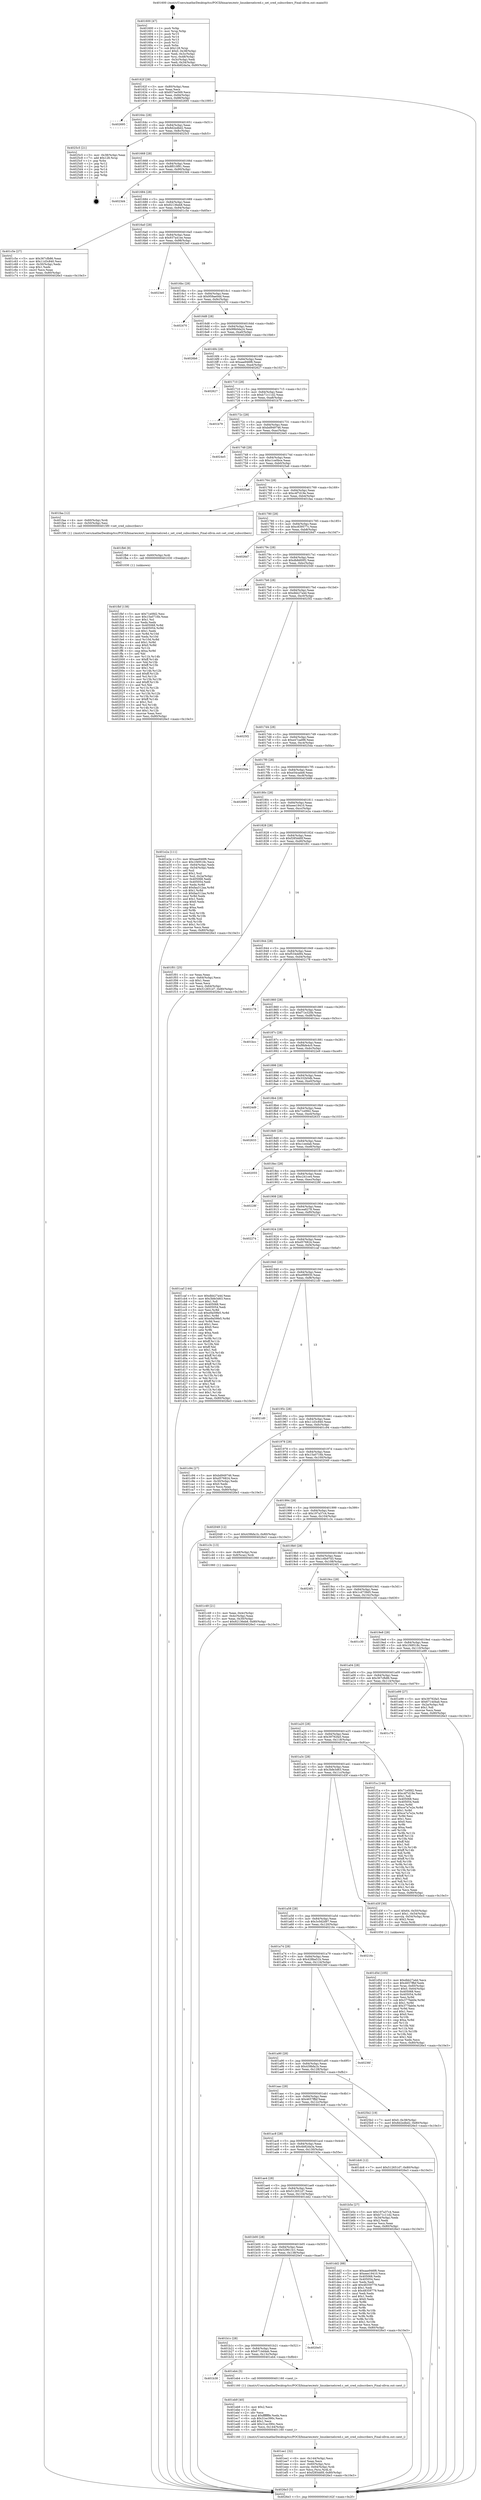 digraph "0x401600" {
  label = "0x401600 (/mnt/c/Users/mathe/Desktop/tcc/POCII/binaries/extr_linuxkernelcred.c_set_cred_subscribers_Final-ollvm.out::main(0))"
  labelloc = "t"
  node[shape=record]

  Entry [label="",width=0.3,height=0.3,shape=circle,fillcolor=black,style=filled]
  "0x40162f" [label="{
     0x40162f [29]\l
     | [instrs]\l
     &nbsp;&nbsp;0x40162f \<+3\>: mov -0x80(%rbp),%eax\l
     &nbsp;&nbsp;0x401632 \<+2\>: mov %eax,%ecx\l
     &nbsp;&nbsp;0x401634 \<+6\>: sub $0x837ee569,%ecx\l
     &nbsp;&nbsp;0x40163a \<+6\>: mov %eax,-0x84(%rbp)\l
     &nbsp;&nbsp;0x401640 \<+6\>: mov %ecx,-0x88(%rbp)\l
     &nbsp;&nbsp;0x401646 \<+6\>: je 0000000000402695 \<main+0x1095\>\l
  }"]
  "0x402695" [label="{
     0x402695\l
  }", style=dashed]
  "0x40164c" [label="{
     0x40164c [28]\l
     | [instrs]\l
     &nbsp;&nbsp;0x40164c \<+5\>: jmp 0000000000401651 \<main+0x51\>\l
     &nbsp;&nbsp;0x401651 \<+6\>: mov -0x84(%rbp),%eax\l
     &nbsp;&nbsp;0x401657 \<+5\>: sub $0x8d2edbd2,%eax\l
     &nbsp;&nbsp;0x40165c \<+6\>: mov %eax,-0x8c(%rbp)\l
     &nbsp;&nbsp;0x401662 \<+6\>: je 00000000004025c5 \<main+0xfc5\>\l
  }"]
  Exit [label="",width=0.3,height=0.3,shape=circle,fillcolor=black,style=filled,peripheries=2]
  "0x4025c5" [label="{
     0x4025c5 [21]\l
     | [instrs]\l
     &nbsp;&nbsp;0x4025c5 \<+3\>: mov -0x38(%rbp),%eax\l
     &nbsp;&nbsp;0x4025c8 \<+7\>: add $0x128,%rsp\l
     &nbsp;&nbsp;0x4025cf \<+1\>: pop %rbx\l
     &nbsp;&nbsp;0x4025d0 \<+2\>: pop %r12\l
     &nbsp;&nbsp;0x4025d2 \<+2\>: pop %r13\l
     &nbsp;&nbsp;0x4025d4 \<+2\>: pop %r14\l
     &nbsp;&nbsp;0x4025d6 \<+2\>: pop %r15\l
     &nbsp;&nbsp;0x4025d8 \<+1\>: pop %rbp\l
     &nbsp;&nbsp;0x4025d9 \<+1\>: ret\l
  }"]
  "0x401668" [label="{
     0x401668 [28]\l
     | [instrs]\l
     &nbsp;&nbsp;0x401668 \<+5\>: jmp 000000000040166d \<main+0x6d\>\l
     &nbsp;&nbsp;0x40166d \<+6\>: mov -0x84(%rbp),%eax\l
     &nbsp;&nbsp;0x401673 \<+5\>: sub $0x8f010f91,%eax\l
     &nbsp;&nbsp;0x401678 \<+6\>: mov %eax,-0x90(%rbp)\l
     &nbsp;&nbsp;0x40167e \<+6\>: je 00000000004023d4 \<main+0xdd4\>\l
  }"]
  "0x401fbf" [label="{
     0x401fbf [138]\l
     | [instrs]\l
     &nbsp;&nbsp;0x401fbf \<+5\>: mov $0x71e0fd2,%esi\l
     &nbsp;&nbsp;0x401fc4 \<+5\>: mov $0x15a0716b,%eax\l
     &nbsp;&nbsp;0x401fc9 \<+2\>: mov $0x1,%cl\l
     &nbsp;&nbsp;0x401fcb \<+2\>: xor %edx,%edx\l
     &nbsp;&nbsp;0x401fcd \<+8\>: mov 0x405068,%r8d\l
     &nbsp;&nbsp;0x401fd5 \<+8\>: mov 0x405054,%r9d\l
     &nbsp;&nbsp;0x401fdd \<+3\>: sub $0x1,%edx\l
     &nbsp;&nbsp;0x401fe0 \<+3\>: mov %r8d,%r10d\l
     &nbsp;&nbsp;0x401fe3 \<+3\>: add %edx,%r10d\l
     &nbsp;&nbsp;0x401fe6 \<+4\>: imul %r10d,%r8d\l
     &nbsp;&nbsp;0x401fea \<+4\>: and $0x1,%r8d\l
     &nbsp;&nbsp;0x401fee \<+4\>: cmp $0x0,%r8d\l
     &nbsp;&nbsp;0x401ff2 \<+4\>: sete %r11b\l
     &nbsp;&nbsp;0x401ff6 \<+4\>: cmp $0xa,%r9d\l
     &nbsp;&nbsp;0x401ffa \<+3\>: setl %bl\l
     &nbsp;&nbsp;0x401ffd \<+3\>: mov %r11b,%r14b\l
     &nbsp;&nbsp;0x402000 \<+4\>: xor $0xff,%r14b\l
     &nbsp;&nbsp;0x402004 \<+3\>: mov %bl,%r15b\l
     &nbsp;&nbsp;0x402007 \<+4\>: xor $0xff,%r15b\l
     &nbsp;&nbsp;0x40200b \<+3\>: xor $0x1,%cl\l
     &nbsp;&nbsp;0x40200e \<+3\>: mov %r14b,%r12b\l
     &nbsp;&nbsp;0x402011 \<+4\>: and $0xff,%r12b\l
     &nbsp;&nbsp;0x402015 \<+3\>: and %cl,%r11b\l
     &nbsp;&nbsp;0x402018 \<+3\>: mov %r15b,%r13b\l
     &nbsp;&nbsp;0x40201b \<+4\>: and $0xff,%r13b\l
     &nbsp;&nbsp;0x40201f \<+2\>: and %cl,%bl\l
     &nbsp;&nbsp;0x402021 \<+3\>: or %r11b,%r12b\l
     &nbsp;&nbsp;0x402024 \<+3\>: or %bl,%r13b\l
     &nbsp;&nbsp;0x402027 \<+3\>: xor %r13b,%r12b\l
     &nbsp;&nbsp;0x40202a \<+3\>: or %r15b,%r14b\l
     &nbsp;&nbsp;0x40202d \<+4\>: xor $0xff,%r14b\l
     &nbsp;&nbsp;0x402031 \<+3\>: or $0x1,%cl\l
     &nbsp;&nbsp;0x402034 \<+3\>: and %cl,%r14b\l
     &nbsp;&nbsp;0x402037 \<+3\>: or %r14b,%r12b\l
     &nbsp;&nbsp;0x40203a \<+4\>: test $0x1,%r12b\l
     &nbsp;&nbsp;0x40203e \<+3\>: cmovne %eax,%esi\l
     &nbsp;&nbsp;0x402041 \<+3\>: mov %esi,-0x80(%rbp)\l
     &nbsp;&nbsp;0x402044 \<+5\>: jmp 00000000004026e3 \<main+0x10e3\>\l
  }"]
  "0x4023d4" [label="{
     0x4023d4\l
  }", style=dashed]
  "0x401684" [label="{
     0x401684 [28]\l
     | [instrs]\l
     &nbsp;&nbsp;0x401684 \<+5\>: jmp 0000000000401689 \<main+0x89\>\l
     &nbsp;&nbsp;0x401689 \<+6\>: mov -0x84(%rbp),%eax\l
     &nbsp;&nbsp;0x40168f \<+5\>: sub $0x92136eb8,%eax\l
     &nbsp;&nbsp;0x401694 \<+6\>: mov %eax,-0x94(%rbp)\l
     &nbsp;&nbsp;0x40169a \<+6\>: je 0000000000401c5e \<main+0x65e\>\l
  }"]
  "0x401fb6" [label="{
     0x401fb6 [9]\l
     | [instrs]\l
     &nbsp;&nbsp;0x401fb6 \<+4\>: mov -0x60(%rbp),%rdi\l
     &nbsp;&nbsp;0x401fba \<+5\>: call 0000000000401030 \<free@plt\>\l
     | [calls]\l
     &nbsp;&nbsp;0x401030 \{1\} (unknown)\l
  }"]
  "0x401c5e" [label="{
     0x401c5e [27]\l
     | [instrs]\l
     &nbsp;&nbsp;0x401c5e \<+5\>: mov $0x367cfb86,%eax\l
     &nbsp;&nbsp;0x401c63 \<+5\>: mov $0x11d3c840,%ecx\l
     &nbsp;&nbsp;0x401c68 \<+3\>: mov -0x30(%rbp),%edx\l
     &nbsp;&nbsp;0x401c6b \<+3\>: cmp $0x1,%edx\l
     &nbsp;&nbsp;0x401c6e \<+3\>: cmovl %ecx,%eax\l
     &nbsp;&nbsp;0x401c71 \<+3\>: mov %eax,-0x80(%rbp)\l
     &nbsp;&nbsp;0x401c74 \<+5\>: jmp 00000000004026e3 \<main+0x10e3\>\l
  }"]
  "0x4016a0" [label="{
     0x4016a0 [28]\l
     | [instrs]\l
     &nbsp;&nbsp;0x4016a0 \<+5\>: jmp 00000000004016a5 \<main+0xa5\>\l
     &nbsp;&nbsp;0x4016a5 \<+6\>: mov -0x84(%rbp),%eax\l
     &nbsp;&nbsp;0x4016ab \<+5\>: sub $0x937a41ee,%eax\l
     &nbsp;&nbsp;0x4016b0 \<+6\>: mov %eax,-0x98(%rbp)\l
     &nbsp;&nbsp;0x4016b6 \<+6\>: je 00000000004023e0 \<main+0xde0\>\l
  }"]
  "0x401ee1" [label="{
     0x401ee1 [32]\l
     | [instrs]\l
     &nbsp;&nbsp;0x401ee1 \<+6\>: mov -0x144(%rbp),%ecx\l
     &nbsp;&nbsp;0x401ee7 \<+3\>: imul %eax,%ecx\l
     &nbsp;&nbsp;0x401eea \<+4\>: mov -0x60(%rbp),%rsi\l
     &nbsp;&nbsp;0x401eee \<+4\>: movslq -0x64(%rbp),%rdi\l
     &nbsp;&nbsp;0x401ef2 \<+3\>: mov %ecx,(%rsi,%rdi,4)\l
     &nbsp;&nbsp;0x401ef5 \<+7\>: movl $0xf285dd0f,-0x80(%rbp)\l
     &nbsp;&nbsp;0x401efc \<+5\>: jmp 00000000004026e3 \<main+0x10e3\>\l
  }"]
  "0x4023e0" [label="{
     0x4023e0\l
  }", style=dashed]
  "0x4016bc" [label="{
     0x4016bc [28]\l
     | [instrs]\l
     &nbsp;&nbsp;0x4016bc \<+5\>: jmp 00000000004016c1 \<main+0xc1\>\l
     &nbsp;&nbsp;0x4016c1 \<+6\>: mov -0x84(%rbp),%eax\l
     &nbsp;&nbsp;0x4016c7 \<+5\>: sub $0x959ae0dd,%eax\l
     &nbsp;&nbsp;0x4016cc \<+6\>: mov %eax,-0x9c(%rbp)\l
     &nbsp;&nbsp;0x4016d2 \<+6\>: je 0000000000402470 \<main+0xe70\>\l
  }"]
  "0x401eb9" [label="{
     0x401eb9 [40]\l
     | [instrs]\l
     &nbsp;&nbsp;0x401eb9 \<+5\>: mov $0x2,%ecx\l
     &nbsp;&nbsp;0x401ebe \<+1\>: cltd\l
     &nbsp;&nbsp;0x401ebf \<+2\>: idiv %ecx\l
     &nbsp;&nbsp;0x401ec1 \<+6\>: imul $0xfffffffe,%edx,%ecx\l
     &nbsp;&nbsp;0x401ec7 \<+6\>: sub $0x31ec390c,%ecx\l
     &nbsp;&nbsp;0x401ecd \<+3\>: add $0x1,%ecx\l
     &nbsp;&nbsp;0x401ed0 \<+6\>: add $0x31ec390c,%ecx\l
     &nbsp;&nbsp;0x401ed6 \<+6\>: mov %ecx,-0x144(%rbp)\l
     &nbsp;&nbsp;0x401edc \<+5\>: call 0000000000401160 \<next_i\>\l
     | [calls]\l
     &nbsp;&nbsp;0x401160 \{1\} (/mnt/c/Users/mathe/Desktop/tcc/POCII/binaries/extr_linuxkernelcred.c_set_cred_subscribers_Final-ollvm.out::next_i)\l
  }"]
  "0x402470" [label="{
     0x402470\l
  }", style=dashed]
  "0x4016d8" [label="{
     0x4016d8 [28]\l
     | [instrs]\l
     &nbsp;&nbsp;0x4016d8 \<+5\>: jmp 00000000004016dd \<main+0xdd\>\l
     &nbsp;&nbsp;0x4016dd \<+6\>: mov -0x84(%rbp),%eax\l
     &nbsp;&nbsp;0x4016e3 \<+5\>: sub $0x99b0da24,%eax\l
     &nbsp;&nbsp;0x4016e8 \<+6\>: mov %eax,-0xa0(%rbp)\l
     &nbsp;&nbsp;0x4016ee \<+6\>: je 00000000004026b6 \<main+0x10b6\>\l
  }"]
  "0x401b38" [label="{
     0x401b38\l
  }", style=dashed]
  "0x4026b6" [label="{
     0x4026b6\l
  }", style=dashed]
  "0x4016f4" [label="{
     0x4016f4 [28]\l
     | [instrs]\l
     &nbsp;&nbsp;0x4016f4 \<+5\>: jmp 00000000004016f9 \<main+0xf9\>\l
     &nbsp;&nbsp;0x4016f9 \<+6\>: mov -0x84(%rbp),%eax\l
     &nbsp;&nbsp;0x4016ff \<+5\>: sub $0xaae946f6,%eax\l
     &nbsp;&nbsp;0x401704 \<+6\>: mov %eax,-0xa4(%rbp)\l
     &nbsp;&nbsp;0x40170a \<+6\>: je 0000000000402627 \<main+0x1027\>\l
  }"]
  "0x401eb4" [label="{
     0x401eb4 [5]\l
     | [instrs]\l
     &nbsp;&nbsp;0x401eb4 \<+5\>: call 0000000000401160 \<next_i\>\l
     | [calls]\l
     &nbsp;&nbsp;0x401160 \{1\} (/mnt/c/Users/mathe/Desktop/tcc/POCII/binaries/extr_linuxkernelcred.c_set_cred_subscribers_Final-ollvm.out::next_i)\l
  }"]
  "0x402627" [label="{
     0x402627\l
  }", style=dashed]
  "0x401710" [label="{
     0x401710 [28]\l
     | [instrs]\l
     &nbsp;&nbsp;0x401710 \<+5\>: jmp 0000000000401715 \<main+0x115\>\l
     &nbsp;&nbsp;0x401715 \<+6\>: mov -0x84(%rbp),%eax\l
     &nbsp;&nbsp;0x40171b \<+5\>: sub $0xb71c11d2,%eax\l
     &nbsp;&nbsp;0x401720 \<+6\>: mov %eax,-0xa8(%rbp)\l
     &nbsp;&nbsp;0x401726 \<+6\>: je 0000000000401b79 \<main+0x579\>\l
  }"]
  "0x401b1c" [label="{
     0x401b1c [28]\l
     | [instrs]\l
     &nbsp;&nbsp;0x401b1c \<+5\>: jmp 0000000000401b21 \<main+0x521\>\l
     &nbsp;&nbsp;0x401b21 \<+6\>: mov -0x84(%rbp),%eax\l
     &nbsp;&nbsp;0x401b27 \<+5\>: sub $0x6714d4ab,%eax\l
     &nbsp;&nbsp;0x401b2c \<+6\>: mov %eax,-0x13c(%rbp)\l
     &nbsp;&nbsp;0x401b32 \<+6\>: je 0000000000401eb4 \<main+0x8b4\>\l
  }"]
  "0x401b79" [label="{
     0x401b79\l
  }", style=dashed]
  "0x40172c" [label="{
     0x40172c [28]\l
     | [instrs]\l
     &nbsp;&nbsp;0x40172c \<+5\>: jmp 0000000000401731 \<main+0x131\>\l
     &nbsp;&nbsp;0x401731 \<+6\>: mov -0x84(%rbp),%eax\l
     &nbsp;&nbsp;0x401737 \<+5\>: sub $0xbd949746,%eax\l
     &nbsp;&nbsp;0x40173c \<+6\>: mov %eax,-0xac(%rbp)\l
     &nbsp;&nbsp;0x401742 \<+6\>: je 00000000004024e5 \<main+0xee5\>\l
  }"]
  "0x4020e5" [label="{
     0x4020e5\l
  }", style=dashed]
  "0x4024e5" [label="{
     0x4024e5\l
  }", style=dashed]
  "0x401748" [label="{
     0x401748 [28]\l
     | [instrs]\l
     &nbsp;&nbsp;0x401748 \<+5\>: jmp 000000000040174d \<main+0x14d\>\l
     &nbsp;&nbsp;0x40174d \<+6\>: mov -0x84(%rbp),%eax\l
     &nbsp;&nbsp;0x401753 \<+5\>: sub $0xc1ce0bce,%eax\l
     &nbsp;&nbsp;0x401758 \<+6\>: mov %eax,-0xb0(%rbp)\l
     &nbsp;&nbsp;0x40175e \<+6\>: je 00000000004025a6 \<main+0xfa6\>\l
  }"]
  "0x401b00" [label="{
     0x401b00 [28]\l
     | [instrs]\l
     &nbsp;&nbsp;0x401b00 \<+5\>: jmp 0000000000401b05 \<main+0x505\>\l
     &nbsp;&nbsp;0x401b05 \<+6\>: mov -0x84(%rbp),%eax\l
     &nbsp;&nbsp;0x401b0b \<+5\>: sub $0x529613c1,%eax\l
     &nbsp;&nbsp;0x401b10 \<+6\>: mov %eax,-0x138(%rbp)\l
     &nbsp;&nbsp;0x401b16 \<+6\>: je 00000000004020e5 \<main+0xae5\>\l
  }"]
  "0x4025a6" [label="{
     0x4025a6\l
  }", style=dashed]
  "0x401764" [label="{
     0x401764 [28]\l
     | [instrs]\l
     &nbsp;&nbsp;0x401764 \<+5\>: jmp 0000000000401769 \<main+0x169\>\l
     &nbsp;&nbsp;0x401769 \<+6\>: mov -0x84(%rbp),%eax\l
     &nbsp;&nbsp;0x40176f \<+5\>: sub $0xc4f7d19e,%eax\l
     &nbsp;&nbsp;0x401774 \<+6\>: mov %eax,-0xb4(%rbp)\l
     &nbsp;&nbsp;0x40177a \<+6\>: je 0000000000401faa \<main+0x9aa\>\l
  }"]
  "0x401dd2" [label="{
     0x401dd2 [88]\l
     | [instrs]\l
     &nbsp;&nbsp;0x401dd2 \<+5\>: mov $0xaae946f6,%eax\l
     &nbsp;&nbsp;0x401dd7 \<+5\>: mov $0xeee19410,%ecx\l
     &nbsp;&nbsp;0x401ddc \<+7\>: mov 0x405068,%edx\l
     &nbsp;&nbsp;0x401de3 \<+7\>: mov 0x405054,%esi\l
     &nbsp;&nbsp;0x401dea \<+2\>: mov %edx,%edi\l
     &nbsp;&nbsp;0x401dec \<+6\>: add $0x48359779,%edi\l
     &nbsp;&nbsp;0x401df2 \<+3\>: sub $0x1,%edi\l
     &nbsp;&nbsp;0x401df5 \<+6\>: sub $0x48359779,%edi\l
     &nbsp;&nbsp;0x401dfb \<+3\>: imul %edi,%edx\l
     &nbsp;&nbsp;0x401dfe \<+3\>: and $0x1,%edx\l
     &nbsp;&nbsp;0x401e01 \<+3\>: cmp $0x0,%edx\l
     &nbsp;&nbsp;0x401e04 \<+4\>: sete %r8b\l
     &nbsp;&nbsp;0x401e08 \<+3\>: cmp $0xa,%esi\l
     &nbsp;&nbsp;0x401e0b \<+4\>: setl %r9b\l
     &nbsp;&nbsp;0x401e0f \<+3\>: mov %r8b,%r10b\l
     &nbsp;&nbsp;0x401e12 \<+3\>: and %r9b,%r10b\l
     &nbsp;&nbsp;0x401e15 \<+3\>: xor %r9b,%r8b\l
     &nbsp;&nbsp;0x401e18 \<+3\>: or %r8b,%r10b\l
     &nbsp;&nbsp;0x401e1b \<+4\>: test $0x1,%r10b\l
     &nbsp;&nbsp;0x401e1f \<+3\>: cmovne %ecx,%eax\l
     &nbsp;&nbsp;0x401e22 \<+3\>: mov %eax,-0x80(%rbp)\l
     &nbsp;&nbsp;0x401e25 \<+5\>: jmp 00000000004026e3 \<main+0x10e3\>\l
  }"]
  "0x401faa" [label="{
     0x401faa [12]\l
     | [instrs]\l
     &nbsp;&nbsp;0x401faa \<+4\>: mov -0x60(%rbp),%rdi\l
     &nbsp;&nbsp;0x401fae \<+3\>: mov -0x50(%rbp),%esi\l
     &nbsp;&nbsp;0x401fb1 \<+5\>: call 00000000004015f0 \<set_cred_subscribers\>\l
     | [calls]\l
     &nbsp;&nbsp;0x4015f0 \{1\} (/mnt/c/Users/mathe/Desktop/tcc/POCII/binaries/extr_linuxkernelcred.c_set_cred_subscribers_Final-ollvm.out::set_cred_subscribers)\l
  }"]
  "0x401780" [label="{
     0x401780 [28]\l
     | [instrs]\l
     &nbsp;&nbsp;0x401780 \<+5\>: jmp 0000000000401785 \<main+0x185\>\l
     &nbsp;&nbsp;0x401785 \<+6\>: mov -0x84(%rbp),%eax\l
     &nbsp;&nbsp;0x40178b \<+5\>: sub $0xc839577c,%eax\l
     &nbsp;&nbsp;0x401790 \<+6\>: mov %eax,-0xb8(%rbp)\l
     &nbsp;&nbsp;0x401796 \<+6\>: je 00000000004026d7 \<main+0x10d7\>\l
  }"]
  "0x401d5d" [label="{
     0x401d5d [105]\l
     | [instrs]\l
     &nbsp;&nbsp;0x401d5d \<+5\>: mov $0xdbb27a4d,%ecx\l
     &nbsp;&nbsp;0x401d62 \<+5\>: mov $0x4657ffbf,%edx\l
     &nbsp;&nbsp;0x401d67 \<+4\>: mov %rax,-0x60(%rbp)\l
     &nbsp;&nbsp;0x401d6b \<+7\>: movl $0x0,-0x64(%rbp)\l
     &nbsp;&nbsp;0x401d72 \<+7\>: mov 0x405068,%esi\l
     &nbsp;&nbsp;0x401d79 \<+8\>: mov 0x405054,%r8d\l
     &nbsp;&nbsp;0x401d81 \<+3\>: mov %esi,%r9d\l
     &nbsp;&nbsp;0x401d84 \<+7\>: sub $0x377fab0e,%r9d\l
     &nbsp;&nbsp;0x401d8b \<+4\>: sub $0x1,%r9d\l
     &nbsp;&nbsp;0x401d8f \<+7\>: add $0x377fab0e,%r9d\l
     &nbsp;&nbsp;0x401d96 \<+4\>: imul %r9d,%esi\l
     &nbsp;&nbsp;0x401d9a \<+3\>: and $0x1,%esi\l
     &nbsp;&nbsp;0x401d9d \<+3\>: cmp $0x0,%esi\l
     &nbsp;&nbsp;0x401da0 \<+4\>: sete %r10b\l
     &nbsp;&nbsp;0x401da4 \<+4\>: cmp $0xa,%r8d\l
     &nbsp;&nbsp;0x401da8 \<+4\>: setl %r11b\l
     &nbsp;&nbsp;0x401dac \<+3\>: mov %r10b,%bl\l
     &nbsp;&nbsp;0x401daf \<+3\>: and %r11b,%bl\l
     &nbsp;&nbsp;0x401db2 \<+3\>: xor %r11b,%r10b\l
     &nbsp;&nbsp;0x401db5 \<+3\>: or %r10b,%bl\l
     &nbsp;&nbsp;0x401db8 \<+3\>: test $0x1,%bl\l
     &nbsp;&nbsp;0x401dbb \<+3\>: cmovne %edx,%ecx\l
     &nbsp;&nbsp;0x401dbe \<+3\>: mov %ecx,-0x80(%rbp)\l
     &nbsp;&nbsp;0x401dc1 \<+5\>: jmp 00000000004026e3 \<main+0x10e3\>\l
  }"]
  "0x4026d7" [label="{
     0x4026d7\l
  }", style=dashed]
  "0x40179c" [label="{
     0x40179c [28]\l
     | [instrs]\l
     &nbsp;&nbsp;0x40179c \<+5\>: jmp 00000000004017a1 \<main+0x1a1\>\l
     &nbsp;&nbsp;0x4017a1 \<+6\>: mov -0x84(%rbp),%eax\l
     &nbsp;&nbsp;0x4017a7 \<+5\>: sub $0xdb8d00f2,%eax\l
     &nbsp;&nbsp;0x4017ac \<+6\>: mov %eax,-0xbc(%rbp)\l
     &nbsp;&nbsp;0x4017b2 \<+6\>: je 0000000000402549 \<main+0xf49\>\l
  }"]
  "0x401c49" [label="{
     0x401c49 [21]\l
     | [instrs]\l
     &nbsp;&nbsp;0x401c49 \<+3\>: mov %eax,-0x4c(%rbp)\l
     &nbsp;&nbsp;0x401c4c \<+3\>: mov -0x4c(%rbp),%eax\l
     &nbsp;&nbsp;0x401c4f \<+3\>: mov %eax,-0x30(%rbp)\l
     &nbsp;&nbsp;0x401c52 \<+7\>: movl $0x92136eb8,-0x80(%rbp)\l
     &nbsp;&nbsp;0x401c59 \<+5\>: jmp 00000000004026e3 \<main+0x10e3\>\l
  }"]
  "0x402549" [label="{
     0x402549\l
  }", style=dashed]
  "0x4017b8" [label="{
     0x4017b8 [28]\l
     | [instrs]\l
     &nbsp;&nbsp;0x4017b8 \<+5\>: jmp 00000000004017bd \<main+0x1bd\>\l
     &nbsp;&nbsp;0x4017bd \<+6\>: mov -0x84(%rbp),%eax\l
     &nbsp;&nbsp;0x4017c3 \<+5\>: sub $0xdbb27a4d,%eax\l
     &nbsp;&nbsp;0x4017c8 \<+6\>: mov %eax,-0xc0(%rbp)\l
     &nbsp;&nbsp;0x4017ce \<+6\>: je 00000000004025f2 \<main+0xff2\>\l
  }"]
  "0x401600" [label="{
     0x401600 [47]\l
     | [instrs]\l
     &nbsp;&nbsp;0x401600 \<+1\>: push %rbp\l
     &nbsp;&nbsp;0x401601 \<+3\>: mov %rsp,%rbp\l
     &nbsp;&nbsp;0x401604 \<+2\>: push %r15\l
     &nbsp;&nbsp;0x401606 \<+2\>: push %r14\l
     &nbsp;&nbsp;0x401608 \<+2\>: push %r13\l
     &nbsp;&nbsp;0x40160a \<+2\>: push %r12\l
     &nbsp;&nbsp;0x40160c \<+1\>: push %rbx\l
     &nbsp;&nbsp;0x40160d \<+7\>: sub $0x128,%rsp\l
     &nbsp;&nbsp;0x401614 \<+7\>: movl $0x0,-0x38(%rbp)\l
     &nbsp;&nbsp;0x40161b \<+3\>: mov %edi,-0x3c(%rbp)\l
     &nbsp;&nbsp;0x40161e \<+4\>: mov %rsi,-0x48(%rbp)\l
     &nbsp;&nbsp;0x401622 \<+3\>: mov -0x3c(%rbp),%edi\l
     &nbsp;&nbsp;0x401625 \<+3\>: mov %edi,-0x34(%rbp)\l
     &nbsp;&nbsp;0x401628 \<+7\>: movl $0x4b82da3a,-0x80(%rbp)\l
  }"]
  "0x4025f2" [label="{
     0x4025f2\l
  }", style=dashed]
  "0x4017d4" [label="{
     0x4017d4 [28]\l
     | [instrs]\l
     &nbsp;&nbsp;0x4017d4 \<+5\>: jmp 00000000004017d9 \<main+0x1d9\>\l
     &nbsp;&nbsp;0x4017d9 \<+6\>: mov -0x84(%rbp),%eax\l
     &nbsp;&nbsp;0x4017df \<+5\>: sub $0xe47cad98,%eax\l
     &nbsp;&nbsp;0x4017e4 \<+6\>: mov %eax,-0xc4(%rbp)\l
     &nbsp;&nbsp;0x4017ea \<+6\>: je 00000000004025da \<main+0xfda\>\l
  }"]
  "0x4026e3" [label="{
     0x4026e3 [5]\l
     | [instrs]\l
     &nbsp;&nbsp;0x4026e3 \<+5\>: jmp 000000000040162f \<main+0x2f\>\l
  }"]
  "0x4025da" [label="{
     0x4025da\l
  }", style=dashed]
  "0x4017f0" [label="{
     0x4017f0 [28]\l
     | [instrs]\l
     &nbsp;&nbsp;0x4017f0 \<+5\>: jmp 00000000004017f5 \<main+0x1f5\>\l
     &nbsp;&nbsp;0x4017f5 \<+6\>: mov -0x84(%rbp),%eax\l
     &nbsp;&nbsp;0x4017fb \<+5\>: sub $0xe54cade8,%eax\l
     &nbsp;&nbsp;0x401800 \<+6\>: mov %eax,-0xc8(%rbp)\l
     &nbsp;&nbsp;0x401806 \<+6\>: je 0000000000402689 \<main+0x1089\>\l
  }"]
  "0x401ae4" [label="{
     0x401ae4 [28]\l
     | [instrs]\l
     &nbsp;&nbsp;0x401ae4 \<+5\>: jmp 0000000000401ae9 \<main+0x4e9\>\l
     &nbsp;&nbsp;0x401ae9 \<+6\>: mov -0x84(%rbp),%eax\l
     &nbsp;&nbsp;0x401aef \<+5\>: sub $0x512651d7,%eax\l
     &nbsp;&nbsp;0x401af4 \<+6\>: mov %eax,-0x134(%rbp)\l
     &nbsp;&nbsp;0x401afa \<+6\>: je 0000000000401dd2 \<main+0x7d2\>\l
  }"]
  "0x402689" [label="{
     0x402689\l
  }", style=dashed]
  "0x40180c" [label="{
     0x40180c [28]\l
     | [instrs]\l
     &nbsp;&nbsp;0x40180c \<+5\>: jmp 0000000000401811 \<main+0x211\>\l
     &nbsp;&nbsp;0x401811 \<+6\>: mov -0x84(%rbp),%eax\l
     &nbsp;&nbsp;0x401817 \<+5\>: sub $0xeee19410,%eax\l
     &nbsp;&nbsp;0x40181c \<+6\>: mov %eax,-0xcc(%rbp)\l
     &nbsp;&nbsp;0x401822 \<+6\>: je 0000000000401e2a \<main+0x82a\>\l
  }"]
  "0x401b5e" [label="{
     0x401b5e [27]\l
     | [instrs]\l
     &nbsp;&nbsp;0x401b5e \<+5\>: mov $0x197a37c4,%eax\l
     &nbsp;&nbsp;0x401b63 \<+5\>: mov $0xb71c11d2,%ecx\l
     &nbsp;&nbsp;0x401b68 \<+3\>: mov -0x34(%rbp),%edx\l
     &nbsp;&nbsp;0x401b6b \<+3\>: cmp $0x2,%edx\l
     &nbsp;&nbsp;0x401b6e \<+3\>: cmovne %ecx,%eax\l
     &nbsp;&nbsp;0x401b71 \<+3\>: mov %eax,-0x80(%rbp)\l
     &nbsp;&nbsp;0x401b74 \<+5\>: jmp 00000000004026e3 \<main+0x10e3\>\l
  }"]
  "0x401e2a" [label="{
     0x401e2a [111]\l
     | [instrs]\l
     &nbsp;&nbsp;0x401e2a \<+5\>: mov $0xaae946f6,%eax\l
     &nbsp;&nbsp;0x401e2f \<+5\>: mov $0x1f49518c,%ecx\l
     &nbsp;&nbsp;0x401e34 \<+3\>: mov -0x64(%rbp),%edx\l
     &nbsp;&nbsp;0x401e37 \<+3\>: cmp -0x54(%rbp),%edx\l
     &nbsp;&nbsp;0x401e3a \<+4\>: setl %sil\l
     &nbsp;&nbsp;0x401e3e \<+4\>: and $0x1,%sil\l
     &nbsp;&nbsp;0x401e42 \<+4\>: mov %sil,-0x2a(%rbp)\l
     &nbsp;&nbsp;0x401e46 \<+7\>: mov 0x405068,%edx\l
     &nbsp;&nbsp;0x401e4d \<+7\>: mov 0x405054,%edi\l
     &nbsp;&nbsp;0x401e54 \<+3\>: mov %edx,%r8d\l
     &nbsp;&nbsp;0x401e57 \<+7\>: add $0xfaa312aa,%r8d\l
     &nbsp;&nbsp;0x401e5e \<+4\>: sub $0x1,%r8d\l
     &nbsp;&nbsp;0x401e62 \<+7\>: sub $0xfaa312aa,%r8d\l
     &nbsp;&nbsp;0x401e69 \<+4\>: imul %r8d,%edx\l
     &nbsp;&nbsp;0x401e6d \<+3\>: and $0x1,%edx\l
     &nbsp;&nbsp;0x401e70 \<+3\>: cmp $0x0,%edx\l
     &nbsp;&nbsp;0x401e73 \<+4\>: sete %sil\l
     &nbsp;&nbsp;0x401e77 \<+3\>: cmp $0xa,%edi\l
     &nbsp;&nbsp;0x401e7a \<+4\>: setl %r9b\l
     &nbsp;&nbsp;0x401e7e \<+3\>: mov %sil,%r10b\l
     &nbsp;&nbsp;0x401e81 \<+3\>: and %r9b,%r10b\l
     &nbsp;&nbsp;0x401e84 \<+3\>: xor %r9b,%sil\l
     &nbsp;&nbsp;0x401e87 \<+3\>: or %sil,%r10b\l
     &nbsp;&nbsp;0x401e8a \<+4\>: test $0x1,%r10b\l
     &nbsp;&nbsp;0x401e8e \<+3\>: cmovne %ecx,%eax\l
     &nbsp;&nbsp;0x401e91 \<+3\>: mov %eax,-0x80(%rbp)\l
     &nbsp;&nbsp;0x401e94 \<+5\>: jmp 00000000004026e3 \<main+0x10e3\>\l
  }"]
  "0x401828" [label="{
     0x401828 [28]\l
     | [instrs]\l
     &nbsp;&nbsp;0x401828 \<+5\>: jmp 000000000040182d \<main+0x22d\>\l
     &nbsp;&nbsp;0x40182d \<+6\>: mov -0x84(%rbp),%eax\l
     &nbsp;&nbsp;0x401833 \<+5\>: sub $0xf285dd0f,%eax\l
     &nbsp;&nbsp;0x401838 \<+6\>: mov %eax,-0xd0(%rbp)\l
     &nbsp;&nbsp;0x40183e \<+6\>: je 0000000000401f01 \<main+0x901\>\l
  }"]
  "0x401ac8" [label="{
     0x401ac8 [28]\l
     | [instrs]\l
     &nbsp;&nbsp;0x401ac8 \<+5\>: jmp 0000000000401acd \<main+0x4cd\>\l
     &nbsp;&nbsp;0x401acd \<+6\>: mov -0x84(%rbp),%eax\l
     &nbsp;&nbsp;0x401ad3 \<+5\>: sub $0x4b82da3a,%eax\l
     &nbsp;&nbsp;0x401ad8 \<+6\>: mov %eax,-0x130(%rbp)\l
     &nbsp;&nbsp;0x401ade \<+6\>: je 0000000000401b5e \<main+0x55e\>\l
  }"]
  "0x401f01" [label="{
     0x401f01 [25]\l
     | [instrs]\l
     &nbsp;&nbsp;0x401f01 \<+2\>: xor %eax,%eax\l
     &nbsp;&nbsp;0x401f03 \<+3\>: mov -0x64(%rbp),%ecx\l
     &nbsp;&nbsp;0x401f06 \<+3\>: sub $0x1,%eax\l
     &nbsp;&nbsp;0x401f09 \<+2\>: sub %eax,%ecx\l
     &nbsp;&nbsp;0x401f0b \<+3\>: mov %ecx,-0x64(%rbp)\l
     &nbsp;&nbsp;0x401f0e \<+7\>: movl $0x512651d7,-0x80(%rbp)\l
     &nbsp;&nbsp;0x401f15 \<+5\>: jmp 00000000004026e3 \<main+0x10e3\>\l
  }"]
  "0x401844" [label="{
     0x401844 [28]\l
     | [instrs]\l
     &nbsp;&nbsp;0x401844 \<+5\>: jmp 0000000000401849 \<main+0x249\>\l
     &nbsp;&nbsp;0x401849 \<+6\>: mov -0x84(%rbp),%eax\l
     &nbsp;&nbsp;0x40184f \<+5\>: sub $0xf534dd94,%eax\l
     &nbsp;&nbsp;0x401854 \<+6\>: mov %eax,-0xd4(%rbp)\l
     &nbsp;&nbsp;0x40185a \<+6\>: je 0000000000402178 \<main+0xb78\>\l
  }"]
  "0x401dc6" [label="{
     0x401dc6 [12]\l
     | [instrs]\l
     &nbsp;&nbsp;0x401dc6 \<+7\>: movl $0x512651d7,-0x80(%rbp)\l
     &nbsp;&nbsp;0x401dcd \<+5\>: jmp 00000000004026e3 \<main+0x10e3\>\l
  }"]
  "0x402178" [label="{
     0x402178\l
  }", style=dashed]
  "0x401860" [label="{
     0x401860 [28]\l
     | [instrs]\l
     &nbsp;&nbsp;0x401860 \<+5\>: jmp 0000000000401865 \<main+0x265\>\l
     &nbsp;&nbsp;0x401865 \<+6\>: mov -0x84(%rbp),%eax\l
     &nbsp;&nbsp;0x40186b \<+5\>: sub $0xf71e320b,%eax\l
     &nbsp;&nbsp;0x401870 \<+6\>: mov %eax,-0xd8(%rbp)\l
     &nbsp;&nbsp;0x401876 \<+6\>: je 0000000000401bcc \<main+0x5cc\>\l
  }"]
  "0x401aac" [label="{
     0x401aac [28]\l
     | [instrs]\l
     &nbsp;&nbsp;0x401aac \<+5\>: jmp 0000000000401ab1 \<main+0x4b1\>\l
     &nbsp;&nbsp;0x401ab1 \<+6\>: mov -0x84(%rbp),%eax\l
     &nbsp;&nbsp;0x401ab7 \<+5\>: sub $0x4657ffbf,%eax\l
     &nbsp;&nbsp;0x401abc \<+6\>: mov %eax,-0x12c(%rbp)\l
     &nbsp;&nbsp;0x401ac2 \<+6\>: je 0000000000401dc6 \<main+0x7c6\>\l
  }"]
  "0x401bcc" [label="{
     0x401bcc\l
  }", style=dashed]
  "0x40187c" [label="{
     0x40187c [28]\l
     | [instrs]\l
     &nbsp;&nbsp;0x40187c \<+5\>: jmp 0000000000401881 \<main+0x281\>\l
     &nbsp;&nbsp;0x401881 \<+6\>: mov -0x84(%rbp),%eax\l
     &nbsp;&nbsp;0x401887 \<+5\>: sub $0xf9bfe4c0,%eax\l
     &nbsp;&nbsp;0x40188c \<+6\>: mov %eax,-0xdc(%rbp)\l
     &nbsp;&nbsp;0x401892 \<+6\>: je 00000000004022e9 \<main+0xce9\>\l
  }"]
  "0x4025b2" [label="{
     0x4025b2 [19]\l
     | [instrs]\l
     &nbsp;&nbsp;0x4025b2 \<+7\>: movl $0x0,-0x38(%rbp)\l
     &nbsp;&nbsp;0x4025b9 \<+7\>: movl $0x8d2edbd2,-0x80(%rbp)\l
     &nbsp;&nbsp;0x4025c0 \<+5\>: jmp 00000000004026e3 \<main+0x10e3\>\l
  }"]
  "0x4022e9" [label="{
     0x4022e9\l
  }", style=dashed]
  "0x401898" [label="{
     0x401898 [28]\l
     | [instrs]\l
     &nbsp;&nbsp;0x401898 \<+5\>: jmp 000000000040189d \<main+0x29d\>\l
     &nbsp;&nbsp;0x40189d \<+6\>: mov -0x84(%rbp),%eax\l
     &nbsp;&nbsp;0x4018a3 \<+5\>: sub $0x332b5db,%eax\l
     &nbsp;&nbsp;0x4018a8 \<+6\>: mov %eax,-0xe0(%rbp)\l
     &nbsp;&nbsp;0x4018ae \<+6\>: je 00000000004024d9 \<main+0xed9\>\l
  }"]
  "0x401a90" [label="{
     0x401a90 [28]\l
     | [instrs]\l
     &nbsp;&nbsp;0x401a90 \<+5\>: jmp 0000000000401a95 \<main+0x495\>\l
     &nbsp;&nbsp;0x401a95 \<+6\>: mov -0x84(%rbp),%eax\l
     &nbsp;&nbsp;0x401a9b \<+5\>: sub $0x439bfa1b,%eax\l
     &nbsp;&nbsp;0x401aa0 \<+6\>: mov %eax,-0x128(%rbp)\l
     &nbsp;&nbsp;0x401aa6 \<+6\>: je 00000000004025b2 \<main+0xfb2\>\l
  }"]
  "0x4024d9" [label="{
     0x4024d9\l
  }", style=dashed]
  "0x4018b4" [label="{
     0x4018b4 [28]\l
     | [instrs]\l
     &nbsp;&nbsp;0x4018b4 \<+5\>: jmp 00000000004018b9 \<main+0x2b9\>\l
     &nbsp;&nbsp;0x4018b9 \<+6\>: mov -0x84(%rbp),%eax\l
     &nbsp;&nbsp;0x4018bf \<+5\>: sub $0x71e0fd2,%eax\l
     &nbsp;&nbsp;0x4018c4 \<+6\>: mov %eax,-0xe4(%rbp)\l
     &nbsp;&nbsp;0x4018ca \<+6\>: je 0000000000402633 \<main+0x1033\>\l
  }"]
  "0x40236f" [label="{
     0x40236f\l
  }", style=dashed]
  "0x402633" [label="{
     0x402633\l
  }", style=dashed]
  "0x4018d0" [label="{
     0x4018d0 [28]\l
     | [instrs]\l
     &nbsp;&nbsp;0x4018d0 \<+5\>: jmp 00000000004018d5 \<main+0x2d5\>\l
     &nbsp;&nbsp;0x4018d5 \<+6\>: mov -0x84(%rbp),%eax\l
     &nbsp;&nbsp;0x4018db \<+5\>: sub $0xc1eedab,%eax\l
     &nbsp;&nbsp;0x4018e0 \<+6\>: mov %eax,-0xe8(%rbp)\l
     &nbsp;&nbsp;0x4018e6 \<+6\>: je 0000000000402055 \<main+0xa55\>\l
  }"]
  "0x401a74" [label="{
     0x401a74 [28]\l
     | [instrs]\l
     &nbsp;&nbsp;0x401a74 \<+5\>: jmp 0000000000401a79 \<main+0x479\>\l
     &nbsp;&nbsp;0x401a79 \<+6\>: mov -0x84(%rbp),%eax\l
     &nbsp;&nbsp;0x401a7f \<+5\>: sub $0x428ba51b,%eax\l
     &nbsp;&nbsp;0x401a84 \<+6\>: mov %eax,-0x124(%rbp)\l
     &nbsp;&nbsp;0x401a8a \<+6\>: je 000000000040236f \<main+0xd6f\>\l
  }"]
  "0x402055" [label="{
     0x402055\l
  }", style=dashed]
  "0x4018ec" [label="{
     0x4018ec [28]\l
     | [instrs]\l
     &nbsp;&nbsp;0x4018ec \<+5\>: jmp 00000000004018f1 \<main+0x2f1\>\l
     &nbsp;&nbsp;0x4018f1 \<+6\>: mov -0x84(%rbp),%eax\l
     &nbsp;&nbsp;0x4018f7 \<+5\>: sub $0xc241ce4,%eax\l
     &nbsp;&nbsp;0x4018fc \<+6\>: mov %eax,-0xec(%rbp)\l
     &nbsp;&nbsp;0x401902 \<+6\>: je 000000000040228f \<main+0xc8f\>\l
  }"]
  "0x40216c" [label="{
     0x40216c\l
  }", style=dashed]
  "0x40228f" [label="{
     0x40228f\l
  }", style=dashed]
  "0x401908" [label="{
     0x401908 [28]\l
     | [instrs]\l
     &nbsp;&nbsp;0x401908 \<+5\>: jmp 000000000040190d \<main+0x30d\>\l
     &nbsp;&nbsp;0x40190d \<+6\>: mov -0x84(%rbp),%eax\l
     &nbsp;&nbsp;0x401913 \<+5\>: sub $0xcea6278,%eax\l
     &nbsp;&nbsp;0x401918 \<+6\>: mov %eax,-0xf0(%rbp)\l
     &nbsp;&nbsp;0x40191e \<+6\>: je 0000000000402274 \<main+0xc74\>\l
  }"]
  "0x401a58" [label="{
     0x401a58 [28]\l
     | [instrs]\l
     &nbsp;&nbsp;0x401a58 \<+5\>: jmp 0000000000401a5d \<main+0x45d\>\l
     &nbsp;&nbsp;0x401a5d \<+6\>: mov -0x84(%rbp),%eax\l
     &nbsp;&nbsp;0x401a63 \<+5\>: sub $0x3c0d2d97,%eax\l
     &nbsp;&nbsp;0x401a68 \<+6\>: mov %eax,-0x120(%rbp)\l
     &nbsp;&nbsp;0x401a6e \<+6\>: je 000000000040216c \<main+0xb6c\>\l
  }"]
  "0x402274" [label="{
     0x402274\l
  }", style=dashed]
  "0x401924" [label="{
     0x401924 [28]\l
     | [instrs]\l
     &nbsp;&nbsp;0x401924 \<+5\>: jmp 0000000000401929 \<main+0x329\>\l
     &nbsp;&nbsp;0x401929 \<+6\>: mov -0x84(%rbp),%eax\l
     &nbsp;&nbsp;0x40192f \<+5\>: sub $0xd576824,%eax\l
     &nbsp;&nbsp;0x401934 \<+6\>: mov %eax,-0xf4(%rbp)\l
     &nbsp;&nbsp;0x40193a \<+6\>: je 0000000000401caf \<main+0x6af\>\l
  }"]
  "0x401d3f" [label="{
     0x401d3f [30]\l
     | [instrs]\l
     &nbsp;&nbsp;0x401d3f \<+7\>: movl $0x64,-0x50(%rbp)\l
     &nbsp;&nbsp;0x401d46 \<+7\>: movl $0x1,-0x54(%rbp)\l
     &nbsp;&nbsp;0x401d4d \<+4\>: movslq -0x54(%rbp),%rax\l
     &nbsp;&nbsp;0x401d51 \<+4\>: shl $0x2,%rax\l
     &nbsp;&nbsp;0x401d55 \<+3\>: mov %rax,%rdi\l
     &nbsp;&nbsp;0x401d58 \<+5\>: call 0000000000401050 \<malloc@plt\>\l
     | [calls]\l
     &nbsp;&nbsp;0x401050 \{1\} (unknown)\l
  }"]
  "0x401caf" [label="{
     0x401caf [144]\l
     | [instrs]\l
     &nbsp;&nbsp;0x401caf \<+5\>: mov $0xdbb27a4d,%eax\l
     &nbsp;&nbsp;0x401cb4 \<+5\>: mov $0x3bfe3d63,%ecx\l
     &nbsp;&nbsp;0x401cb9 \<+2\>: mov $0x1,%dl\l
     &nbsp;&nbsp;0x401cbb \<+7\>: mov 0x405068,%esi\l
     &nbsp;&nbsp;0x401cc2 \<+7\>: mov 0x405054,%edi\l
     &nbsp;&nbsp;0x401cc9 \<+3\>: mov %esi,%r8d\l
     &nbsp;&nbsp;0x401ccc \<+7\>: sub $0xe9a59fe5,%r8d\l
     &nbsp;&nbsp;0x401cd3 \<+4\>: sub $0x1,%r8d\l
     &nbsp;&nbsp;0x401cd7 \<+7\>: add $0xe9a59fe5,%r8d\l
     &nbsp;&nbsp;0x401cde \<+4\>: imul %r8d,%esi\l
     &nbsp;&nbsp;0x401ce2 \<+3\>: and $0x1,%esi\l
     &nbsp;&nbsp;0x401ce5 \<+3\>: cmp $0x0,%esi\l
     &nbsp;&nbsp;0x401ce8 \<+4\>: sete %r9b\l
     &nbsp;&nbsp;0x401cec \<+3\>: cmp $0xa,%edi\l
     &nbsp;&nbsp;0x401cef \<+4\>: setl %r10b\l
     &nbsp;&nbsp;0x401cf3 \<+3\>: mov %r9b,%r11b\l
     &nbsp;&nbsp;0x401cf6 \<+4\>: xor $0xff,%r11b\l
     &nbsp;&nbsp;0x401cfa \<+3\>: mov %r10b,%bl\l
     &nbsp;&nbsp;0x401cfd \<+3\>: xor $0xff,%bl\l
     &nbsp;&nbsp;0x401d00 \<+3\>: xor $0x1,%dl\l
     &nbsp;&nbsp;0x401d03 \<+3\>: mov %r11b,%r14b\l
     &nbsp;&nbsp;0x401d06 \<+4\>: and $0xff,%r14b\l
     &nbsp;&nbsp;0x401d0a \<+3\>: and %dl,%r9b\l
     &nbsp;&nbsp;0x401d0d \<+3\>: mov %bl,%r15b\l
     &nbsp;&nbsp;0x401d10 \<+4\>: and $0xff,%r15b\l
     &nbsp;&nbsp;0x401d14 \<+3\>: and %dl,%r10b\l
     &nbsp;&nbsp;0x401d17 \<+3\>: or %r9b,%r14b\l
     &nbsp;&nbsp;0x401d1a \<+3\>: or %r10b,%r15b\l
     &nbsp;&nbsp;0x401d1d \<+3\>: xor %r15b,%r14b\l
     &nbsp;&nbsp;0x401d20 \<+3\>: or %bl,%r11b\l
     &nbsp;&nbsp;0x401d23 \<+4\>: xor $0xff,%r11b\l
     &nbsp;&nbsp;0x401d27 \<+3\>: or $0x1,%dl\l
     &nbsp;&nbsp;0x401d2a \<+3\>: and %dl,%r11b\l
     &nbsp;&nbsp;0x401d2d \<+3\>: or %r11b,%r14b\l
     &nbsp;&nbsp;0x401d30 \<+4\>: test $0x1,%r14b\l
     &nbsp;&nbsp;0x401d34 \<+3\>: cmovne %ecx,%eax\l
     &nbsp;&nbsp;0x401d37 \<+3\>: mov %eax,-0x80(%rbp)\l
     &nbsp;&nbsp;0x401d3a \<+5\>: jmp 00000000004026e3 \<main+0x10e3\>\l
  }"]
  "0x401940" [label="{
     0x401940 [28]\l
     | [instrs]\l
     &nbsp;&nbsp;0x401940 \<+5\>: jmp 0000000000401945 \<main+0x345\>\l
     &nbsp;&nbsp;0x401945 \<+6\>: mov -0x84(%rbp),%eax\l
     &nbsp;&nbsp;0x40194b \<+5\>: sub $0xe998930,%eax\l
     &nbsp;&nbsp;0x401950 \<+6\>: mov %eax,-0xf8(%rbp)\l
     &nbsp;&nbsp;0x401956 \<+6\>: je 00000000004021d0 \<main+0xbd0\>\l
  }"]
  "0x401a3c" [label="{
     0x401a3c [28]\l
     | [instrs]\l
     &nbsp;&nbsp;0x401a3c \<+5\>: jmp 0000000000401a41 \<main+0x441\>\l
     &nbsp;&nbsp;0x401a41 \<+6\>: mov -0x84(%rbp),%eax\l
     &nbsp;&nbsp;0x401a47 \<+5\>: sub $0x3bfe3d63,%eax\l
     &nbsp;&nbsp;0x401a4c \<+6\>: mov %eax,-0x11c(%rbp)\l
     &nbsp;&nbsp;0x401a52 \<+6\>: je 0000000000401d3f \<main+0x73f\>\l
  }"]
  "0x4021d0" [label="{
     0x4021d0\l
  }", style=dashed]
  "0x40195c" [label="{
     0x40195c [28]\l
     | [instrs]\l
     &nbsp;&nbsp;0x40195c \<+5\>: jmp 0000000000401961 \<main+0x361\>\l
     &nbsp;&nbsp;0x401961 \<+6\>: mov -0x84(%rbp),%eax\l
     &nbsp;&nbsp;0x401967 \<+5\>: sub $0x11d3c840,%eax\l
     &nbsp;&nbsp;0x40196c \<+6\>: mov %eax,-0xfc(%rbp)\l
     &nbsp;&nbsp;0x401972 \<+6\>: je 0000000000401c94 \<main+0x694\>\l
  }"]
  "0x401f1a" [label="{
     0x401f1a [144]\l
     | [instrs]\l
     &nbsp;&nbsp;0x401f1a \<+5\>: mov $0x71e0fd2,%eax\l
     &nbsp;&nbsp;0x401f1f \<+5\>: mov $0xc4f7d19e,%ecx\l
     &nbsp;&nbsp;0x401f24 \<+2\>: mov $0x1,%dl\l
     &nbsp;&nbsp;0x401f26 \<+7\>: mov 0x405068,%esi\l
     &nbsp;&nbsp;0x401f2d \<+7\>: mov 0x405054,%edi\l
     &nbsp;&nbsp;0x401f34 \<+3\>: mov %esi,%r8d\l
     &nbsp;&nbsp;0x401f37 \<+7\>: sub $0xce7a7e2e,%r8d\l
     &nbsp;&nbsp;0x401f3e \<+4\>: sub $0x1,%r8d\l
     &nbsp;&nbsp;0x401f42 \<+7\>: add $0xce7a7e2e,%r8d\l
     &nbsp;&nbsp;0x401f49 \<+4\>: imul %r8d,%esi\l
     &nbsp;&nbsp;0x401f4d \<+3\>: and $0x1,%esi\l
     &nbsp;&nbsp;0x401f50 \<+3\>: cmp $0x0,%esi\l
     &nbsp;&nbsp;0x401f53 \<+4\>: sete %r9b\l
     &nbsp;&nbsp;0x401f57 \<+3\>: cmp $0xa,%edi\l
     &nbsp;&nbsp;0x401f5a \<+4\>: setl %r10b\l
     &nbsp;&nbsp;0x401f5e \<+3\>: mov %r9b,%r11b\l
     &nbsp;&nbsp;0x401f61 \<+4\>: xor $0xff,%r11b\l
     &nbsp;&nbsp;0x401f65 \<+3\>: mov %r10b,%bl\l
     &nbsp;&nbsp;0x401f68 \<+3\>: xor $0xff,%bl\l
     &nbsp;&nbsp;0x401f6b \<+3\>: xor $0x1,%dl\l
     &nbsp;&nbsp;0x401f6e \<+3\>: mov %r11b,%r14b\l
     &nbsp;&nbsp;0x401f71 \<+4\>: and $0xff,%r14b\l
     &nbsp;&nbsp;0x401f75 \<+3\>: and %dl,%r9b\l
     &nbsp;&nbsp;0x401f78 \<+3\>: mov %bl,%r15b\l
     &nbsp;&nbsp;0x401f7b \<+4\>: and $0xff,%r15b\l
     &nbsp;&nbsp;0x401f7f \<+3\>: and %dl,%r10b\l
     &nbsp;&nbsp;0x401f82 \<+3\>: or %r9b,%r14b\l
     &nbsp;&nbsp;0x401f85 \<+3\>: or %r10b,%r15b\l
     &nbsp;&nbsp;0x401f88 \<+3\>: xor %r15b,%r14b\l
     &nbsp;&nbsp;0x401f8b \<+3\>: or %bl,%r11b\l
     &nbsp;&nbsp;0x401f8e \<+4\>: xor $0xff,%r11b\l
     &nbsp;&nbsp;0x401f92 \<+3\>: or $0x1,%dl\l
     &nbsp;&nbsp;0x401f95 \<+3\>: and %dl,%r11b\l
     &nbsp;&nbsp;0x401f98 \<+3\>: or %r11b,%r14b\l
     &nbsp;&nbsp;0x401f9b \<+4\>: test $0x1,%r14b\l
     &nbsp;&nbsp;0x401f9f \<+3\>: cmovne %ecx,%eax\l
     &nbsp;&nbsp;0x401fa2 \<+3\>: mov %eax,-0x80(%rbp)\l
     &nbsp;&nbsp;0x401fa5 \<+5\>: jmp 00000000004026e3 \<main+0x10e3\>\l
  }"]
  "0x401c94" [label="{
     0x401c94 [27]\l
     | [instrs]\l
     &nbsp;&nbsp;0x401c94 \<+5\>: mov $0xbd949746,%eax\l
     &nbsp;&nbsp;0x401c99 \<+5\>: mov $0xd576824,%ecx\l
     &nbsp;&nbsp;0x401c9e \<+3\>: mov -0x30(%rbp),%edx\l
     &nbsp;&nbsp;0x401ca1 \<+3\>: cmp $0x0,%edx\l
     &nbsp;&nbsp;0x401ca4 \<+3\>: cmove %ecx,%eax\l
     &nbsp;&nbsp;0x401ca7 \<+3\>: mov %eax,-0x80(%rbp)\l
     &nbsp;&nbsp;0x401caa \<+5\>: jmp 00000000004026e3 \<main+0x10e3\>\l
  }"]
  "0x401978" [label="{
     0x401978 [28]\l
     | [instrs]\l
     &nbsp;&nbsp;0x401978 \<+5\>: jmp 000000000040197d \<main+0x37d\>\l
     &nbsp;&nbsp;0x40197d \<+6\>: mov -0x84(%rbp),%eax\l
     &nbsp;&nbsp;0x401983 \<+5\>: sub $0x15a0716b,%eax\l
     &nbsp;&nbsp;0x401988 \<+6\>: mov %eax,-0x100(%rbp)\l
     &nbsp;&nbsp;0x40198e \<+6\>: je 0000000000402049 \<main+0xa49\>\l
  }"]
  "0x401a20" [label="{
     0x401a20 [28]\l
     | [instrs]\l
     &nbsp;&nbsp;0x401a20 \<+5\>: jmp 0000000000401a25 \<main+0x425\>\l
     &nbsp;&nbsp;0x401a25 \<+6\>: mov -0x84(%rbp),%eax\l
     &nbsp;&nbsp;0x401a2b \<+5\>: sub $0x39792fa5,%eax\l
     &nbsp;&nbsp;0x401a30 \<+6\>: mov %eax,-0x118(%rbp)\l
     &nbsp;&nbsp;0x401a36 \<+6\>: je 0000000000401f1a \<main+0x91a\>\l
  }"]
  "0x402049" [label="{
     0x402049 [12]\l
     | [instrs]\l
     &nbsp;&nbsp;0x402049 \<+7\>: movl $0x439bfa1b,-0x80(%rbp)\l
     &nbsp;&nbsp;0x402050 \<+5\>: jmp 00000000004026e3 \<main+0x10e3\>\l
  }"]
  "0x401994" [label="{
     0x401994 [28]\l
     | [instrs]\l
     &nbsp;&nbsp;0x401994 \<+5\>: jmp 0000000000401999 \<main+0x399\>\l
     &nbsp;&nbsp;0x401999 \<+6\>: mov -0x84(%rbp),%eax\l
     &nbsp;&nbsp;0x40199f \<+5\>: sub $0x197a37c4,%eax\l
     &nbsp;&nbsp;0x4019a4 \<+6\>: mov %eax,-0x104(%rbp)\l
     &nbsp;&nbsp;0x4019aa \<+6\>: je 0000000000401c3c \<main+0x63c\>\l
  }"]
  "0x401c79" [label="{
     0x401c79\l
  }", style=dashed]
  "0x401c3c" [label="{
     0x401c3c [13]\l
     | [instrs]\l
     &nbsp;&nbsp;0x401c3c \<+4\>: mov -0x48(%rbp),%rax\l
     &nbsp;&nbsp;0x401c40 \<+4\>: mov 0x8(%rax),%rdi\l
     &nbsp;&nbsp;0x401c44 \<+5\>: call 0000000000401060 \<atoi@plt\>\l
     | [calls]\l
     &nbsp;&nbsp;0x401060 \{1\} (unknown)\l
  }"]
  "0x4019b0" [label="{
     0x4019b0 [28]\l
     | [instrs]\l
     &nbsp;&nbsp;0x4019b0 \<+5\>: jmp 00000000004019b5 \<main+0x3b5\>\l
     &nbsp;&nbsp;0x4019b5 \<+6\>: mov -0x84(%rbp),%eax\l
     &nbsp;&nbsp;0x4019bb \<+5\>: sub $0x1c6b97d3,%eax\l
     &nbsp;&nbsp;0x4019c0 \<+6\>: mov %eax,-0x108(%rbp)\l
     &nbsp;&nbsp;0x4019c6 \<+6\>: je 00000000004024f1 \<main+0xef1\>\l
  }"]
  "0x401a04" [label="{
     0x401a04 [28]\l
     | [instrs]\l
     &nbsp;&nbsp;0x401a04 \<+5\>: jmp 0000000000401a09 \<main+0x409\>\l
     &nbsp;&nbsp;0x401a09 \<+6\>: mov -0x84(%rbp),%eax\l
     &nbsp;&nbsp;0x401a0f \<+5\>: sub $0x367cfb86,%eax\l
     &nbsp;&nbsp;0x401a14 \<+6\>: mov %eax,-0x114(%rbp)\l
     &nbsp;&nbsp;0x401a1a \<+6\>: je 0000000000401c79 \<main+0x679\>\l
  }"]
  "0x4024f1" [label="{
     0x4024f1\l
  }", style=dashed]
  "0x4019cc" [label="{
     0x4019cc [28]\l
     | [instrs]\l
     &nbsp;&nbsp;0x4019cc \<+5\>: jmp 00000000004019d1 \<main+0x3d1\>\l
     &nbsp;&nbsp;0x4019d1 \<+6\>: mov -0x84(%rbp),%eax\l
     &nbsp;&nbsp;0x4019d7 \<+5\>: sub $0x1cd739d5,%eax\l
     &nbsp;&nbsp;0x4019dc \<+6\>: mov %eax,-0x10c(%rbp)\l
     &nbsp;&nbsp;0x4019e2 \<+6\>: je 0000000000401c30 \<main+0x630\>\l
  }"]
  "0x401e99" [label="{
     0x401e99 [27]\l
     | [instrs]\l
     &nbsp;&nbsp;0x401e99 \<+5\>: mov $0x39792fa5,%eax\l
     &nbsp;&nbsp;0x401e9e \<+5\>: mov $0x6714d4ab,%ecx\l
     &nbsp;&nbsp;0x401ea3 \<+3\>: mov -0x2a(%rbp),%dl\l
     &nbsp;&nbsp;0x401ea6 \<+3\>: test $0x1,%dl\l
     &nbsp;&nbsp;0x401ea9 \<+3\>: cmovne %ecx,%eax\l
     &nbsp;&nbsp;0x401eac \<+3\>: mov %eax,-0x80(%rbp)\l
     &nbsp;&nbsp;0x401eaf \<+5\>: jmp 00000000004026e3 \<main+0x10e3\>\l
  }"]
  "0x401c30" [label="{
     0x401c30\l
  }", style=dashed]
  "0x4019e8" [label="{
     0x4019e8 [28]\l
     | [instrs]\l
     &nbsp;&nbsp;0x4019e8 \<+5\>: jmp 00000000004019ed \<main+0x3ed\>\l
     &nbsp;&nbsp;0x4019ed \<+6\>: mov -0x84(%rbp),%eax\l
     &nbsp;&nbsp;0x4019f3 \<+5\>: sub $0x1f49518c,%eax\l
     &nbsp;&nbsp;0x4019f8 \<+6\>: mov %eax,-0x110(%rbp)\l
     &nbsp;&nbsp;0x4019fe \<+6\>: je 0000000000401e99 \<main+0x899\>\l
  }"]
  Entry -> "0x401600" [label=" 1"]
  "0x40162f" -> "0x402695" [label=" 0"]
  "0x40162f" -> "0x40164c" [label=" 20"]
  "0x4025c5" -> Exit [label=" 1"]
  "0x40164c" -> "0x4025c5" [label=" 1"]
  "0x40164c" -> "0x401668" [label=" 19"]
  "0x4025b2" -> "0x4026e3" [label=" 1"]
  "0x401668" -> "0x4023d4" [label=" 0"]
  "0x401668" -> "0x401684" [label=" 19"]
  "0x402049" -> "0x4026e3" [label=" 1"]
  "0x401684" -> "0x401c5e" [label=" 1"]
  "0x401684" -> "0x4016a0" [label=" 18"]
  "0x401fbf" -> "0x4026e3" [label=" 1"]
  "0x4016a0" -> "0x4023e0" [label=" 0"]
  "0x4016a0" -> "0x4016bc" [label=" 18"]
  "0x401fb6" -> "0x401fbf" [label=" 1"]
  "0x4016bc" -> "0x402470" [label=" 0"]
  "0x4016bc" -> "0x4016d8" [label=" 18"]
  "0x401faa" -> "0x401fb6" [label=" 1"]
  "0x4016d8" -> "0x4026b6" [label=" 0"]
  "0x4016d8" -> "0x4016f4" [label=" 18"]
  "0x401f1a" -> "0x4026e3" [label=" 1"]
  "0x4016f4" -> "0x402627" [label=" 0"]
  "0x4016f4" -> "0x401710" [label=" 18"]
  "0x401f01" -> "0x4026e3" [label=" 1"]
  "0x401710" -> "0x401b79" [label=" 0"]
  "0x401710" -> "0x40172c" [label=" 18"]
  "0x401eb9" -> "0x401ee1" [label=" 1"]
  "0x40172c" -> "0x4024e5" [label=" 0"]
  "0x40172c" -> "0x401748" [label=" 18"]
  "0x401eb4" -> "0x401eb9" [label=" 1"]
  "0x401748" -> "0x4025a6" [label=" 0"]
  "0x401748" -> "0x401764" [label=" 18"]
  "0x401b1c" -> "0x401eb4" [label=" 1"]
  "0x401764" -> "0x401faa" [label=" 1"]
  "0x401764" -> "0x401780" [label=" 17"]
  "0x401ee1" -> "0x4026e3" [label=" 1"]
  "0x401780" -> "0x4026d7" [label=" 0"]
  "0x401780" -> "0x40179c" [label=" 17"]
  "0x401b00" -> "0x4020e5" [label=" 0"]
  "0x40179c" -> "0x402549" [label=" 0"]
  "0x40179c" -> "0x4017b8" [label=" 17"]
  "0x401b1c" -> "0x401b38" [label=" 0"]
  "0x4017b8" -> "0x4025f2" [label=" 0"]
  "0x4017b8" -> "0x4017d4" [label=" 17"]
  "0x401e99" -> "0x4026e3" [label=" 2"]
  "0x4017d4" -> "0x4025da" [label=" 0"]
  "0x4017d4" -> "0x4017f0" [label=" 17"]
  "0x401e2a" -> "0x4026e3" [label=" 2"]
  "0x4017f0" -> "0x402689" [label=" 0"]
  "0x4017f0" -> "0x40180c" [label=" 17"]
  "0x401dd2" -> "0x4026e3" [label=" 2"]
  "0x40180c" -> "0x401e2a" [label=" 2"]
  "0x40180c" -> "0x401828" [label=" 15"]
  "0x401ae4" -> "0x401b00" [label=" 1"]
  "0x401828" -> "0x401f01" [label=" 1"]
  "0x401828" -> "0x401844" [label=" 14"]
  "0x401b00" -> "0x401b1c" [label=" 1"]
  "0x401844" -> "0x402178" [label=" 0"]
  "0x401844" -> "0x401860" [label=" 14"]
  "0x401dc6" -> "0x4026e3" [label=" 1"]
  "0x401860" -> "0x401bcc" [label=" 0"]
  "0x401860" -> "0x40187c" [label=" 14"]
  "0x401d3f" -> "0x401d5d" [label=" 1"]
  "0x40187c" -> "0x4022e9" [label=" 0"]
  "0x40187c" -> "0x401898" [label=" 14"]
  "0x401caf" -> "0x4026e3" [label=" 1"]
  "0x401898" -> "0x4024d9" [label=" 0"]
  "0x401898" -> "0x4018b4" [label=" 14"]
  "0x401c5e" -> "0x4026e3" [label=" 1"]
  "0x4018b4" -> "0x402633" [label=" 0"]
  "0x4018b4" -> "0x4018d0" [label=" 14"]
  "0x401c49" -> "0x4026e3" [label=" 1"]
  "0x4018d0" -> "0x402055" [label=" 0"]
  "0x4018d0" -> "0x4018ec" [label=" 14"]
  "0x4026e3" -> "0x40162f" [label=" 19"]
  "0x4018ec" -> "0x40228f" [label=" 0"]
  "0x4018ec" -> "0x401908" [label=" 14"]
  "0x401600" -> "0x40162f" [label=" 1"]
  "0x401908" -> "0x402274" [label=" 0"]
  "0x401908" -> "0x401924" [label=" 14"]
  "0x401ac8" -> "0x401ae4" [label=" 3"]
  "0x401924" -> "0x401caf" [label=" 1"]
  "0x401924" -> "0x401940" [label=" 13"]
  "0x401ac8" -> "0x401b5e" [label=" 1"]
  "0x401940" -> "0x4021d0" [label=" 0"]
  "0x401940" -> "0x40195c" [label=" 13"]
  "0x401aac" -> "0x401ac8" [label=" 4"]
  "0x40195c" -> "0x401c94" [label=" 1"]
  "0x40195c" -> "0x401978" [label=" 12"]
  "0x401aac" -> "0x401dc6" [label=" 1"]
  "0x401978" -> "0x402049" [label=" 1"]
  "0x401978" -> "0x401994" [label=" 11"]
  "0x401a90" -> "0x401aac" [label=" 5"]
  "0x401994" -> "0x401c3c" [label=" 1"]
  "0x401994" -> "0x4019b0" [label=" 10"]
  "0x401a90" -> "0x4025b2" [label=" 1"]
  "0x4019b0" -> "0x4024f1" [label=" 0"]
  "0x4019b0" -> "0x4019cc" [label=" 10"]
  "0x401a74" -> "0x401a90" [label=" 6"]
  "0x4019cc" -> "0x401c30" [label=" 0"]
  "0x4019cc" -> "0x4019e8" [label=" 10"]
  "0x401a74" -> "0x40236f" [label=" 0"]
  "0x4019e8" -> "0x401e99" [label=" 2"]
  "0x4019e8" -> "0x401a04" [label=" 8"]
  "0x401c94" -> "0x4026e3" [label=" 1"]
  "0x401a04" -> "0x401c79" [label=" 0"]
  "0x401a04" -> "0x401a20" [label=" 8"]
  "0x401d5d" -> "0x4026e3" [label=" 1"]
  "0x401a20" -> "0x401f1a" [label=" 1"]
  "0x401a20" -> "0x401a3c" [label=" 7"]
  "0x401ae4" -> "0x401dd2" [label=" 2"]
  "0x401a3c" -> "0x401d3f" [label=" 1"]
  "0x401a3c" -> "0x401a58" [label=" 6"]
  "0x401b5e" -> "0x4026e3" [label=" 1"]
  "0x401a58" -> "0x40216c" [label=" 0"]
  "0x401a58" -> "0x401a74" [label=" 6"]
  "0x401c3c" -> "0x401c49" [label=" 1"]
}
